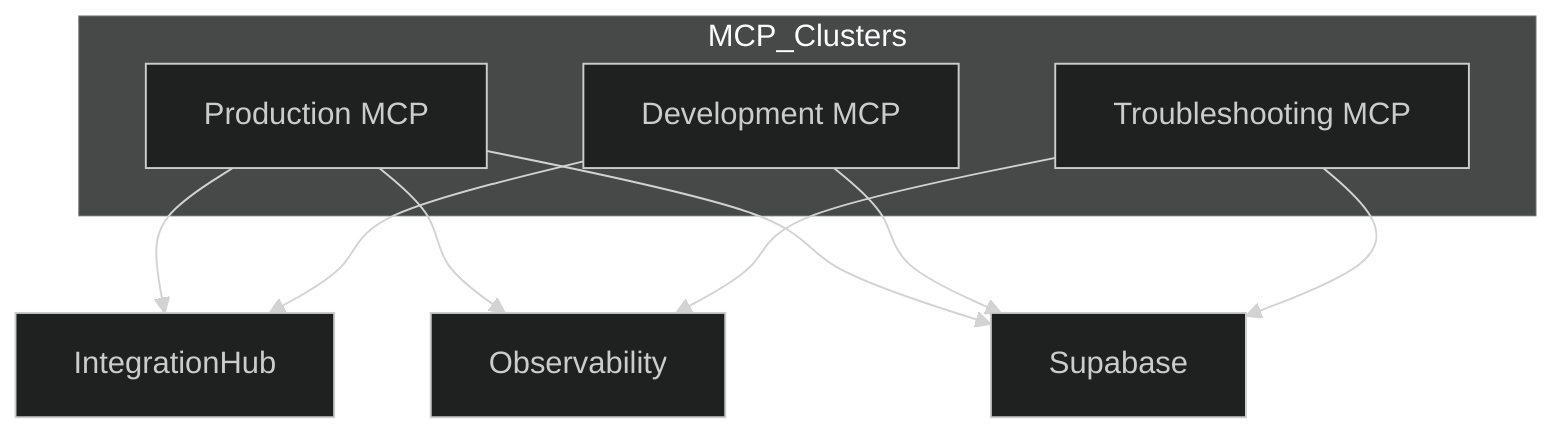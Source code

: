 %%{init: {'theme': 'dark'}}%%
flowchart TD
    subgraph MCP_Clusters
        PROD["Production MCP"]
        DEV["Development MCP"]
        TROUBLE["Troubleshooting MCP"]
    end
    PROD --> Supabase
    PROD --> IntegrationHub
    PROD --> Observability
    DEV --> Supabase
    DEV --> IntegrationHub
    TROUBLE --> Supabase
    TROUBLE --> Observability